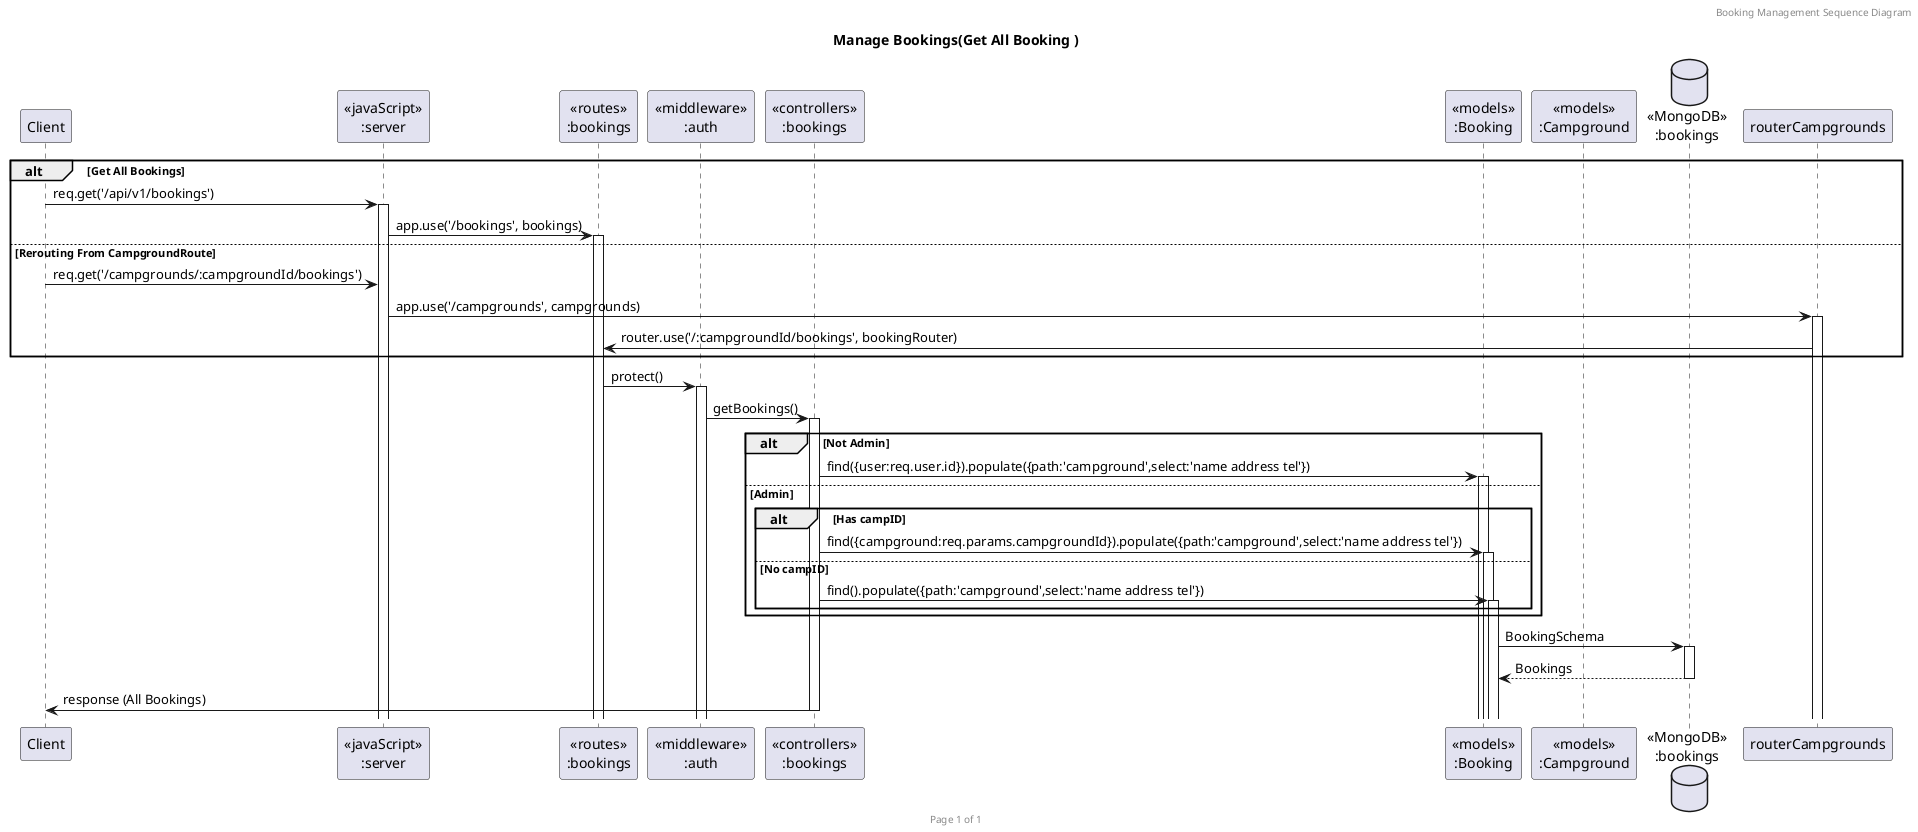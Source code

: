 @startuml manage-bookings

header Booking Management Sequence Diagram
footer Page %page% of %lastpage%
title "Manage Bookings(Get All Booking )"

participant "Client" as client
participant "<<javaScript>>\n:server" as server
participant "<<routes>>\n:bookings" as routerBookings
participant "<<middleware>>\n:auth" as middlewareAuth
participant "<<controllers>>\n:bookings" as controllersBookings
participant "<<models>>\n:Booking" as modelBooking
participant "<<models>>\n:Campground" as modelCampground
database "<<MongoDB>>\n:bookings" as BookingsDatabase

alt Get All Bookings
    client->server ++: req.get('/api/v1/bookings')
    server->routerBookings ++: app.use('/bookings', bookings)
else Rerouting From CampgroundRoute
    client -> server --: req.get('/campgrounds/:campgroundId/bookings')
    server->routerCampgrounds ++: app.use('/campgrounds', campgrounds)
    routerCampgrounds -> routerBookings :router.use('/:campgroundId/bookings', bookingRouter)
end

routerBookings -> middlewareAuth ++: protect()
middlewareAuth -> controllersBookings ++: getBookings()

alt Not Admin
    controllersBookings->modelBooking ++: find({user:req.user.id}).populate({path:'campground',select:'name address tel'})
else Admin
    alt Has campID
        controllersBookings->modelBooking ++: find({campground:req.params.campgroundId}).populate({path:'campground',select:'name address tel'})
    else No campID
        controllersBookings->modelBooking ++: find().populate({path:'campground',select:'name address tel'})
    end
end

modelBooking ->BookingsDatabase ++: BookingSchema
BookingsDatabase --> modelBooking --: Bookings
controllersBookings->client --: response (All Bookings)


@enduml